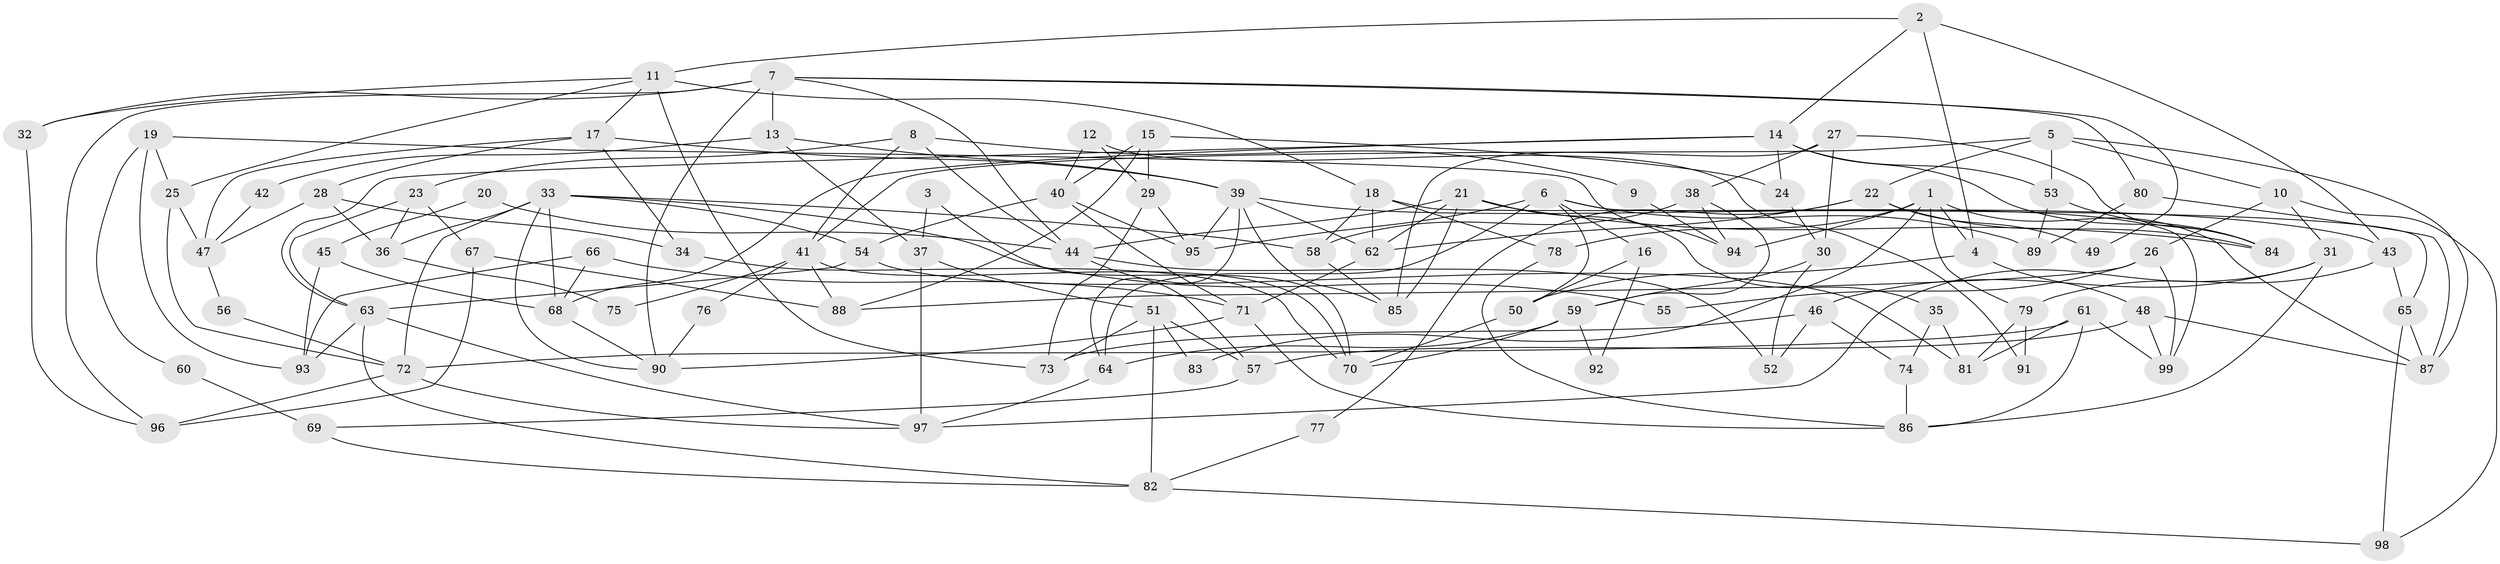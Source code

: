 // Generated by graph-tools (version 1.1) at 2025/50/03/09/25 03:50:15]
// undirected, 99 vertices, 198 edges
graph export_dot {
graph [start="1"]
  node [color=gray90,style=filled];
  1;
  2;
  3;
  4;
  5;
  6;
  7;
  8;
  9;
  10;
  11;
  12;
  13;
  14;
  15;
  16;
  17;
  18;
  19;
  20;
  21;
  22;
  23;
  24;
  25;
  26;
  27;
  28;
  29;
  30;
  31;
  32;
  33;
  34;
  35;
  36;
  37;
  38;
  39;
  40;
  41;
  42;
  43;
  44;
  45;
  46;
  47;
  48;
  49;
  50;
  51;
  52;
  53;
  54;
  55;
  56;
  57;
  58;
  59;
  60;
  61;
  62;
  63;
  64;
  65;
  66;
  67;
  68;
  69;
  70;
  71;
  72;
  73;
  74;
  75;
  76;
  77;
  78;
  79;
  80;
  81;
  82;
  83;
  84;
  85;
  86;
  87;
  88;
  89;
  90;
  91;
  92;
  93;
  94;
  95;
  96;
  97;
  98;
  99;
  1 -- 87;
  1 -- 78;
  1 -- 4;
  1 -- 79;
  1 -- 83;
  1 -- 94;
  2 -- 11;
  2 -- 4;
  2 -- 14;
  2 -- 43;
  3 -- 37;
  3 -- 70;
  4 -- 50;
  4 -- 48;
  5 -- 22;
  5 -- 41;
  5 -- 10;
  5 -- 53;
  5 -- 87;
  6 -- 89;
  6 -- 99;
  6 -- 16;
  6 -- 50;
  6 -- 64;
  6 -- 95;
  7 -- 44;
  7 -- 32;
  7 -- 13;
  7 -- 49;
  7 -- 80;
  7 -- 90;
  7 -- 96;
  8 -- 23;
  8 -- 41;
  8 -- 9;
  8 -- 44;
  9 -- 94;
  10 -- 31;
  10 -- 26;
  10 -- 98;
  11 -- 25;
  11 -- 18;
  11 -- 17;
  11 -- 32;
  11 -- 73;
  12 -- 29;
  12 -- 40;
  12 -- 91;
  13 -- 37;
  13 -- 39;
  13 -- 42;
  14 -- 53;
  14 -- 24;
  14 -- 63;
  14 -- 68;
  14 -- 84;
  15 -- 24;
  15 -- 40;
  15 -- 29;
  15 -- 88;
  16 -- 50;
  16 -- 92;
  17 -- 39;
  17 -- 28;
  17 -- 34;
  17 -- 47;
  18 -- 62;
  18 -- 58;
  18 -- 65;
  18 -- 78;
  19 -- 93;
  19 -- 25;
  19 -- 60;
  19 -- 94;
  20 -- 44;
  20 -- 45;
  21 -- 84;
  21 -- 62;
  21 -- 35;
  21 -- 44;
  21 -- 85;
  22 -- 84;
  22 -- 62;
  22 -- 49;
  22 -- 77;
  23 -- 67;
  23 -- 63;
  23 -- 36;
  24 -- 30;
  25 -- 47;
  25 -- 72;
  26 -- 99;
  26 -- 55;
  26 -- 88;
  27 -- 85;
  27 -- 38;
  27 -- 30;
  27 -- 84;
  28 -- 36;
  28 -- 34;
  28 -- 47;
  29 -- 95;
  29 -- 73;
  30 -- 59;
  30 -- 52;
  31 -- 97;
  31 -- 46;
  31 -- 86;
  32 -- 96;
  33 -- 54;
  33 -- 68;
  33 -- 36;
  33 -- 55;
  33 -- 58;
  33 -- 72;
  33 -- 90;
  34 -- 70;
  35 -- 81;
  35 -- 74;
  36 -- 75;
  37 -- 51;
  37 -- 97;
  38 -- 94;
  38 -- 58;
  38 -- 59;
  39 -- 95;
  39 -- 43;
  39 -- 62;
  39 -- 64;
  39 -- 85;
  40 -- 54;
  40 -- 71;
  40 -- 95;
  41 -- 70;
  41 -- 88;
  41 -- 75;
  41 -- 76;
  42 -- 47;
  43 -- 65;
  43 -- 79;
  44 -- 52;
  44 -- 57;
  45 -- 93;
  45 -- 68;
  46 -- 52;
  46 -- 73;
  46 -- 74;
  47 -- 56;
  48 -- 87;
  48 -- 57;
  48 -- 99;
  50 -- 70;
  51 -- 73;
  51 -- 57;
  51 -- 82;
  51 -- 83;
  53 -- 84;
  53 -- 89;
  54 -- 63;
  54 -- 81;
  56 -- 72;
  57 -- 69;
  58 -- 85;
  59 -- 64;
  59 -- 70;
  59 -- 92;
  60 -- 69;
  61 -- 86;
  61 -- 72;
  61 -- 81;
  61 -- 99;
  62 -- 71;
  63 -- 82;
  63 -- 93;
  63 -- 97;
  64 -- 97;
  65 -- 87;
  65 -- 98;
  66 -- 71;
  66 -- 68;
  66 -- 93;
  67 -- 96;
  67 -- 88;
  68 -- 90;
  69 -- 82;
  71 -- 86;
  71 -- 90;
  72 -- 97;
  72 -- 96;
  74 -- 86;
  76 -- 90;
  77 -- 82;
  78 -- 86;
  79 -- 81;
  79 -- 91;
  80 -- 87;
  80 -- 89;
  82 -- 98;
}
